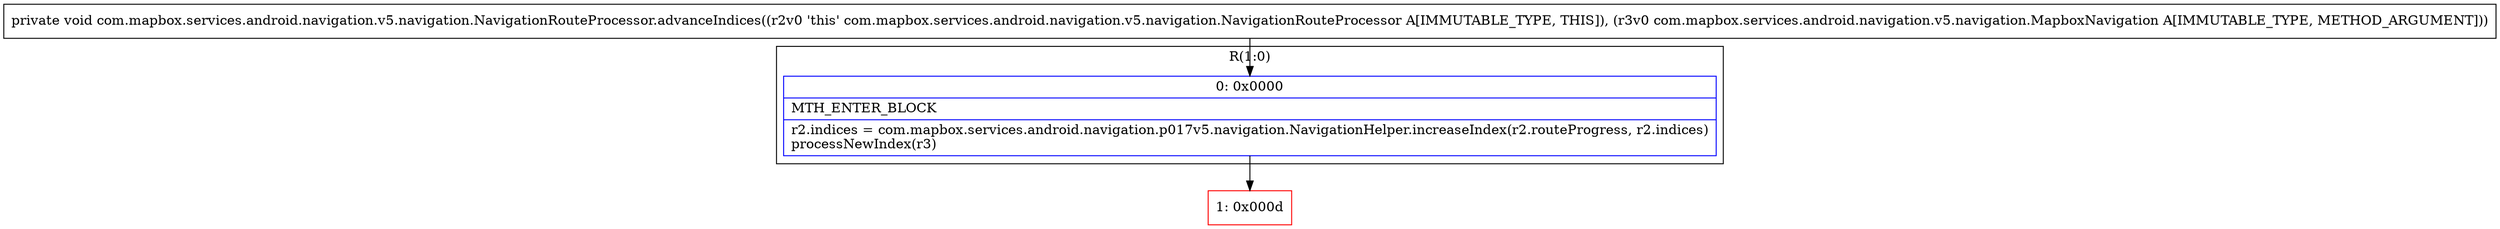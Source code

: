 digraph "CFG forcom.mapbox.services.android.navigation.v5.navigation.NavigationRouteProcessor.advanceIndices(Lcom\/mapbox\/services\/android\/navigation\/v5\/navigation\/MapboxNavigation;)V" {
subgraph cluster_Region_1121716207 {
label = "R(1:0)";
node [shape=record,color=blue];
Node_0 [shape=record,label="{0\:\ 0x0000|MTH_ENTER_BLOCK\l|r2.indices = com.mapbox.services.android.navigation.p017v5.navigation.NavigationHelper.increaseIndex(r2.routeProgress, r2.indices)\lprocessNewIndex(r3)\l}"];
}
Node_1 [shape=record,color=red,label="{1\:\ 0x000d}"];
MethodNode[shape=record,label="{private void com.mapbox.services.android.navigation.v5.navigation.NavigationRouteProcessor.advanceIndices((r2v0 'this' com.mapbox.services.android.navigation.v5.navigation.NavigationRouteProcessor A[IMMUTABLE_TYPE, THIS]), (r3v0 com.mapbox.services.android.navigation.v5.navigation.MapboxNavigation A[IMMUTABLE_TYPE, METHOD_ARGUMENT])) }"];
MethodNode -> Node_0;
Node_0 -> Node_1;
}

